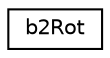 digraph "Graphical Class Hierarchy"
{
 // LATEX_PDF_SIZE
  edge [fontname="Helvetica",fontsize="10",labelfontname="Helvetica",labelfontsize="10"];
  node [fontname="Helvetica",fontsize="10",shape=record];
  rankdir="LR";
  Node0 [label="b2Rot",height=0.2,width=0.4,color="black", fillcolor="white", style="filled",URL="$structb2Rot.html",tooltip="Rotation."];
}
